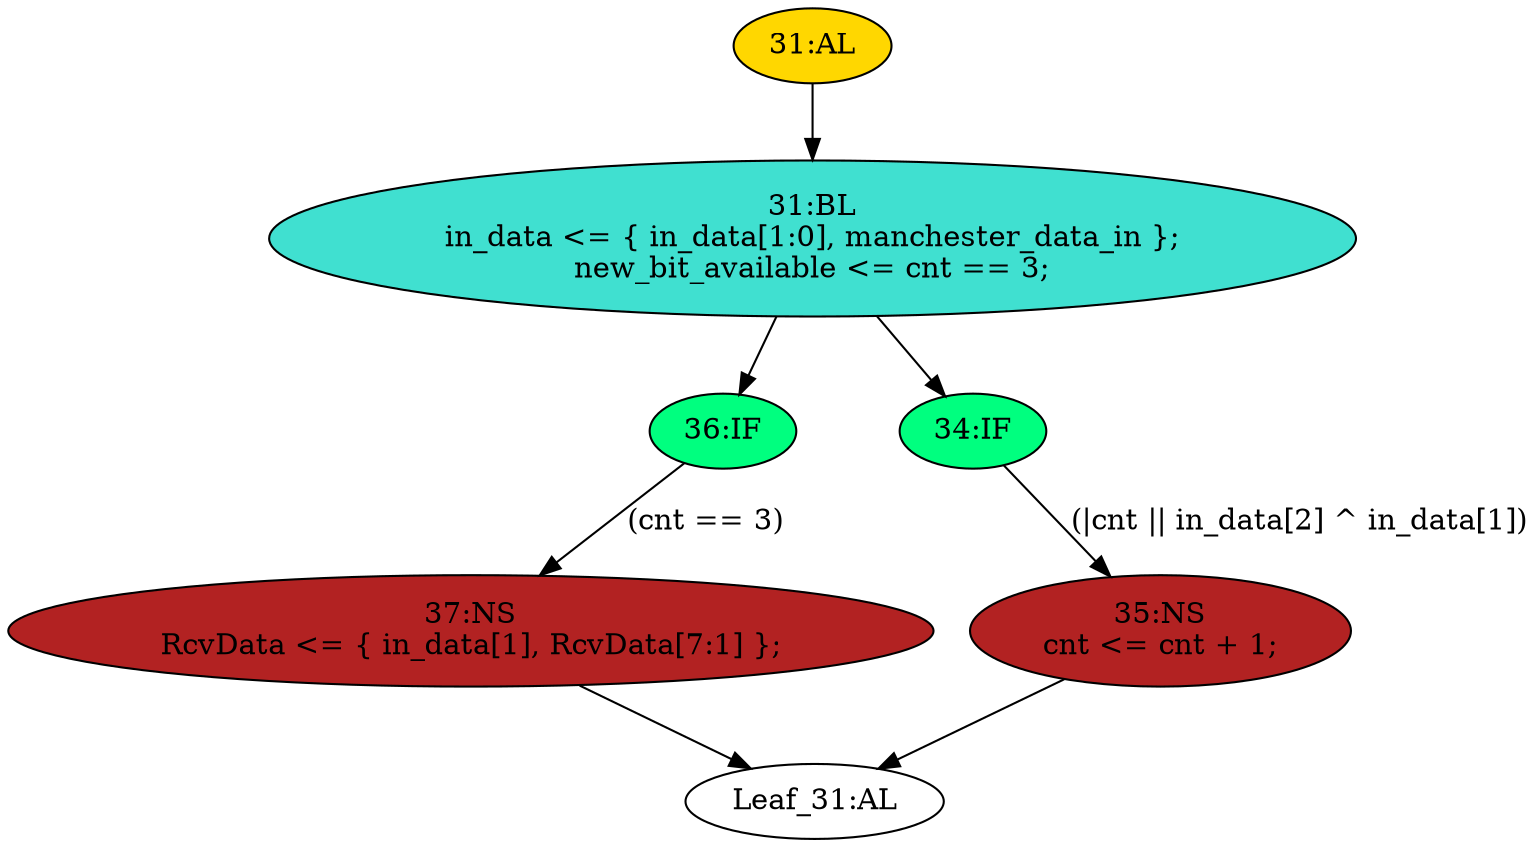 strict digraph "" {
	node [label="\N"];
	"31:BL"	 [ast="<pyverilog.vparser.ast.Block object at 0x7f4415e11a90>",
		fillcolor=turquoise,
		label="31:BL
in_data <= { in_data[1:0], manchester_data_in };
new_bit_available <= cnt == 3;",
		statements="[<pyverilog.vparser.ast.NonblockingSubstitution object at 0x7f4415e11590>, <pyverilog.vparser.ast.NonblockingSubstitution object \
at 0x7f4415e11890>]",
		style=filled,
		typ=Block];
	"36:IF"	 [ast="<pyverilog.vparser.ast.IfStatement object at 0x7f4415e11fd0>",
		fillcolor=springgreen,
		label="36:IF",
		statements="[]",
		style=filled,
		typ=IfStatement];
	"31:BL" -> "36:IF"	 [cond="[]",
		lineno=None];
	"34:IF"	 [ast="<pyverilog.vparser.ast.IfStatement object at 0x7f4415e11ad0>",
		fillcolor=springgreen,
		label="34:IF",
		statements="[]",
		style=filled,
		typ=IfStatement];
	"31:BL" -> "34:IF"	 [cond="[]",
		lineno=None];
	"Leaf_31:AL"	 [def_var="['cnt', 'in_data', 'RcvData', 'new_bit_available']",
		label="Leaf_31:AL"];
	"37:NS"	 [ast="<pyverilog.vparser.ast.NonblockingSubstitution object at 0x7f4415e17050>",
		fillcolor=firebrick,
		label="37:NS
RcvData <= { in_data[1], RcvData[7:1] };",
		statements="[<pyverilog.vparser.ast.NonblockingSubstitution object at 0x7f4415e17050>]",
		style=filled,
		typ=NonblockingSubstitution];
	"36:IF" -> "37:NS"	 [cond="['cnt']",
		label="(cnt == 3)",
		lineno=36];
	"35:NS"	 [ast="<pyverilog.vparser.ast.NonblockingSubstitution object at 0x7f4415e11b90>",
		fillcolor=firebrick,
		label="35:NS
cnt <= cnt + 1;",
		statements="[<pyverilog.vparser.ast.NonblockingSubstitution object at 0x7f4415e11b90>]",
		style=filled,
		typ=NonblockingSubstitution];
	"35:NS" -> "Leaf_31:AL"	 [cond="[]",
		lineno=None];
	"37:NS" -> "Leaf_31:AL"	 [cond="[]",
		lineno=None];
	"34:IF" -> "35:NS"	 [cond="['cnt', 'in_data', 'in_data']",
		label="(|cnt || in_data[2] ^ in_data[1])",
		lineno=34];
	"31:AL"	 [ast="<pyverilog.vparser.ast.Always object at 0x7f4415e17450>",
		clk_sens=True,
		fillcolor=gold,
		label="31:AL",
		sens="['clk48']",
		statements="[]",
		style=filled,
		typ=Always,
		use_var="['cnt', 'in_data', 'RcvData', 'manchester_data_in']"];
	"31:AL" -> "31:BL"	 [cond="[]",
		lineno=None];
}
